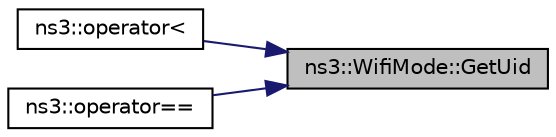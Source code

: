 digraph "ns3::WifiMode::GetUid"
{
 // LATEX_PDF_SIZE
  edge [fontname="Helvetica",fontsize="10",labelfontname="Helvetica",labelfontsize="10"];
  node [fontname="Helvetica",fontsize="10",shape=record];
  rankdir="RL";
  Node1 [label="ns3::WifiMode::GetUid",height=0.2,width=0.4,color="black", fillcolor="grey75", style="filled", fontcolor="black",tooltip=" "];
  Node1 -> Node2 [dir="back",color="midnightblue",fontsize="10",style="solid",fontname="Helvetica"];
  Node2 [label="ns3::operator\<",height=0.2,width=0.4,color="black", fillcolor="white", style="filled",URL="$namespacens3.html#aed122eee9d2d10aeae3a6753826f7498",tooltip="Compare two WifiModes."];
  Node1 -> Node3 [dir="back",color="midnightblue",fontsize="10",style="solid",fontname="Helvetica"];
  Node3 [label="ns3::operator==",height=0.2,width=0.4,color="black", fillcolor="white", style="filled",URL="$namespacens3.html#aae78c1f33c9ff6b5b15dfb2551eaf6a0",tooltip="Check if the two WifiModes are identical."];
}
